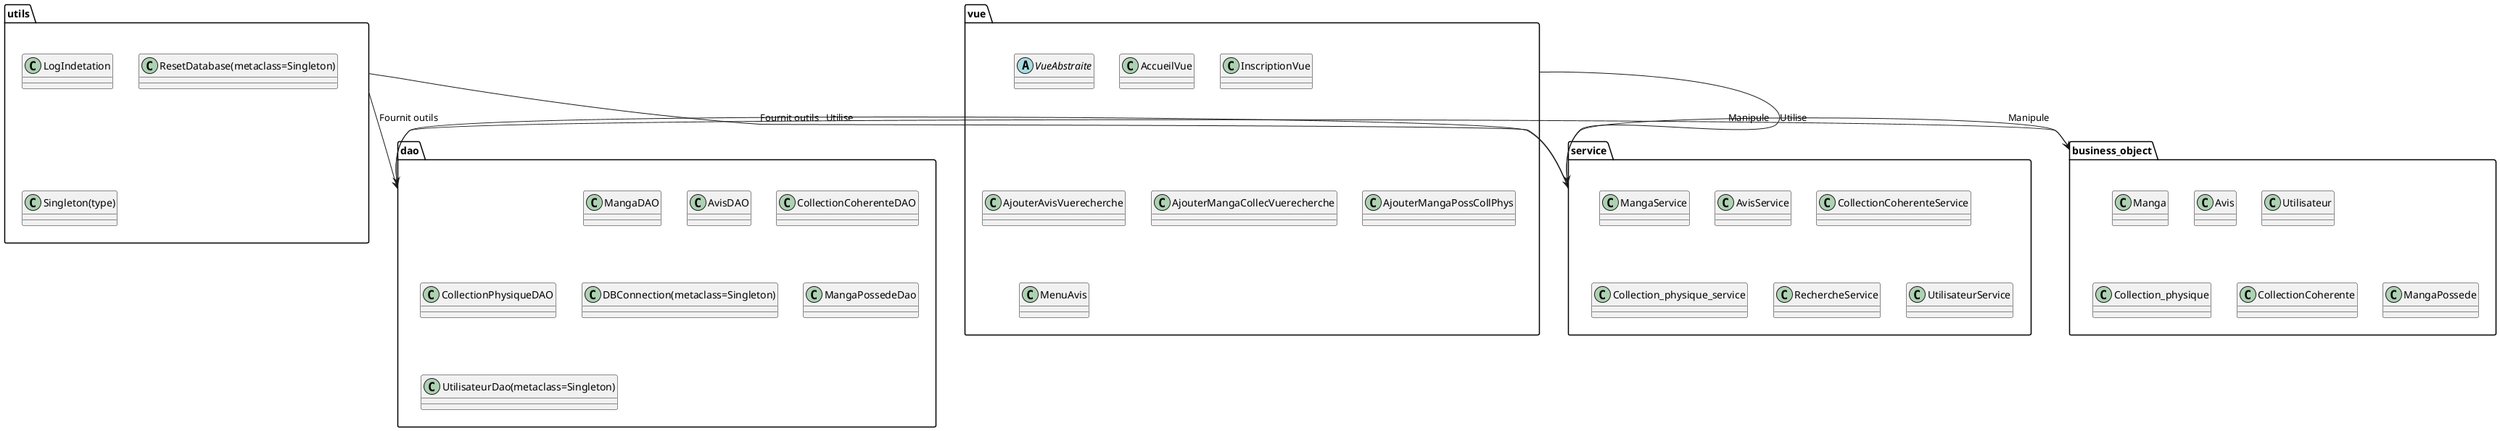 @startuml Diagramme Packages
together {
package "business_object" {
    class Manga
    class Avis
    class Utilisateur
    class Collection_physique
    class CollectionCoherente
    class MangaPossede
}

package "dao" {
    class MangaDAO
    class AvisDAO
    class CollectionCoherenteDAO
    class CollectionPhysiqueDAO
    class DBConnection(metaclass=Singleton)
    class MangaPossedeDao
    class UtilisateurDao(metaclass=Singleton)
}

package "service" {
    class MangaService
    class AvisService
    class CollectionCoherenteService
    class Collection_physique_service
    class RechercheService
    class UtilisateurService
}

package "vue" {
    abstract class VueAbstraite
    class AccueilVue
    class InscriptionVue
    class AjouterAvisVuerecherche
    class AjouterMangaCollecVuerecherche
    class AjouterMangaPossCollPhys
    class MenuAvis
}

package "utils" {
    class LogIndetation
    class ResetDatabase(metaclass=Singleton)
    class Singleton(type)
    }
}

"vue" --> "service" : Utilise
"service" --> "dao" : Utilise
"service" --> "business_object" : Manipule
"dao" --> "business_object" : Manipule
"utils" --> "dao" : Fournit outils
"utils" --> "service" : Fournit outils
@enduml
